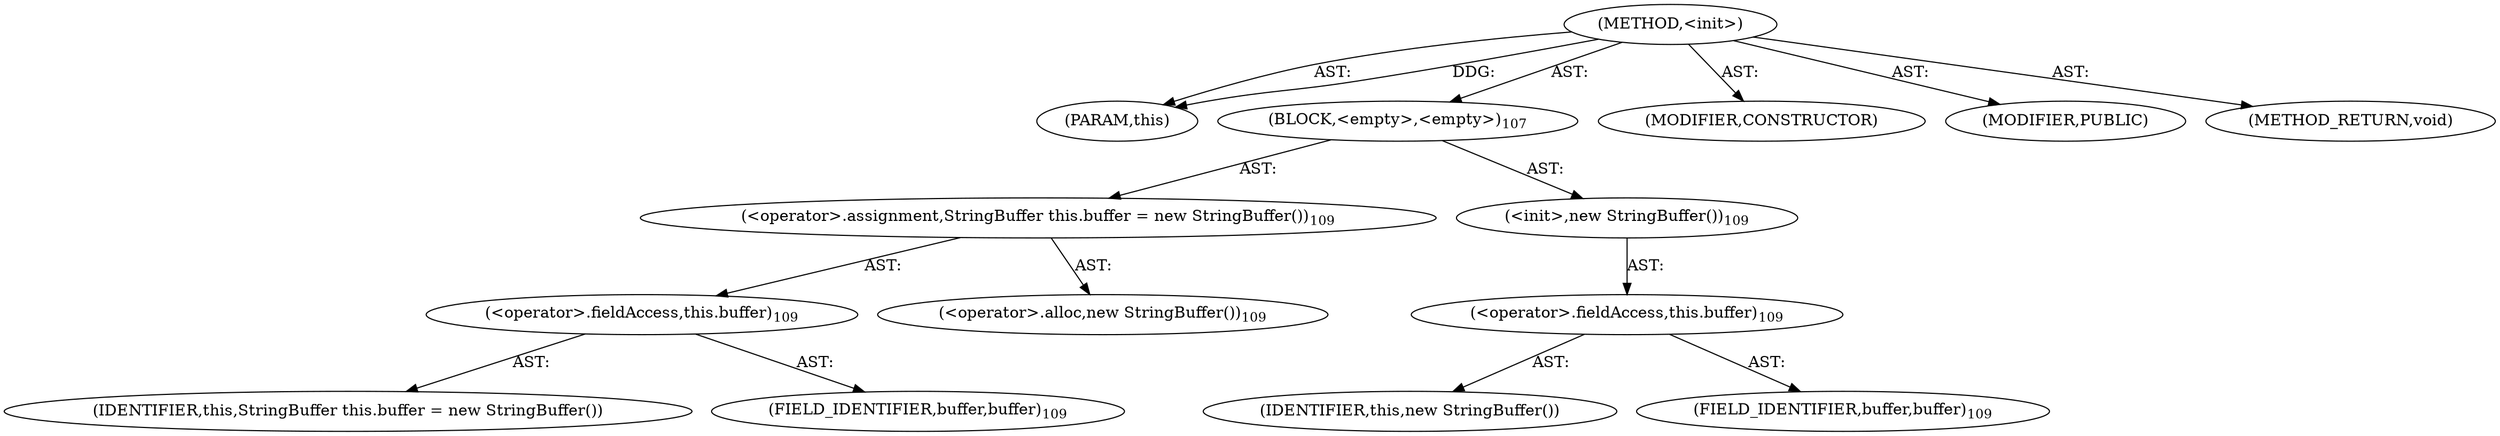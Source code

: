 digraph "&lt;init&gt;" {  
"111669149702" [label = <(METHOD,&lt;init&gt;)> ]
"115964117022" [label = <(PARAM,this)> ]
"25769803809" [label = <(BLOCK,&lt;empty&gt;,&lt;empty&gt;)<SUB>107</SUB>> ]
"30064771248" [label = <(&lt;operator&gt;.assignment,StringBuffer this.buffer = new StringBuffer())<SUB>109</SUB>> ]
"30064771249" [label = <(&lt;operator&gt;.fieldAccess,this.buffer)<SUB>109</SUB>> ]
"68719476946" [label = <(IDENTIFIER,this,StringBuffer this.buffer = new StringBuffer())> ]
"55834574855" [label = <(FIELD_IDENTIFIER,buffer,buffer)<SUB>109</SUB>> ]
"30064771250" [label = <(&lt;operator&gt;.alloc,new StringBuffer())<SUB>109</SUB>> ]
"30064771251" [label = <(&lt;init&gt;,new StringBuffer())<SUB>109</SUB>> ]
"30064771252" [label = <(&lt;operator&gt;.fieldAccess,this.buffer)<SUB>109</SUB>> ]
"68719476947" [label = <(IDENTIFIER,this,new StringBuffer())> ]
"55834574856" [label = <(FIELD_IDENTIFIER,buffer,buffer)<SUB>109</SUB>> ]
"133143986189" [label = <(MODIFIER,CONSTRUCTOR)> ]
"133143986190" [label = <(MODIFIER,PUBLIC)> ]
"128849018886" [label = <(METHOD_RETURN,void)> ]
  "111669149702" -> "115964117022"  [ label = "AST: "] 
  "111669149702" -> "25769803809"  [ label = "AST: "] 
  "111669149702" -> "133143986189"  [ label = "AST: "] 
  "111669149702" -> "133143986190"  [ label = "AST: "] 
  "111669149702" -> "128849018886"  [ label = "AST: "] 
  "25769803809" -> "30064771248"  [ label = "AST: "] 
  "25769803809" -> "30064771251"  [ label = "AST: "] 
  "30064771248" -> "30064771249"  [ label = "AST: "] 
  "30064771248" -> "30064771250"  [ label = "AST: "] 
  "30064771249" -> "68719476946"  [ label = "AST: "] 
  "30064771249" -> "55834574855"  [ label = "AST: "] 
  "30064771251" -> "30064771252"  [ label = "AST: "] 
  "30064771252" -> "68719476947"  [ label = "AST: "] 
  "30064771252" -> "55834574856"  [ label = "AST: "] 
  "111669149702" -> "115964117022"  [ label = "DDG: "] 
}
